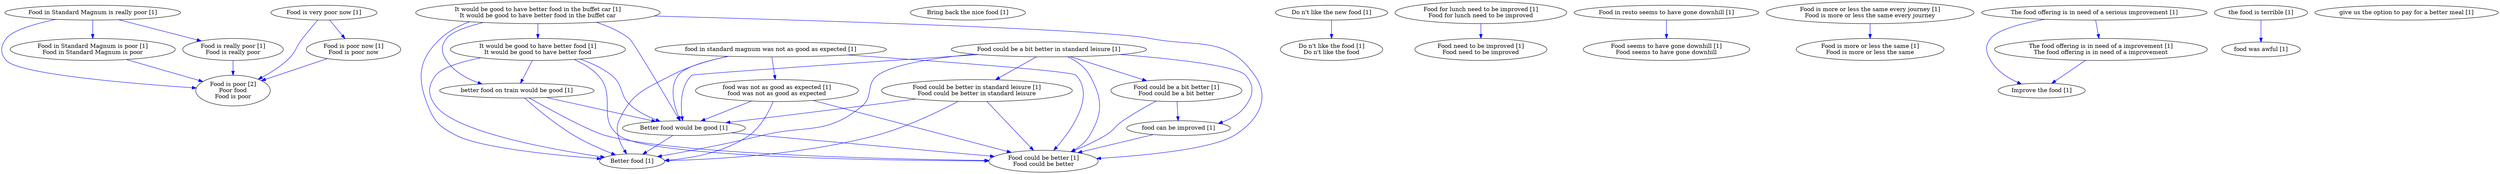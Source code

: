digraph collapsedGraph {
"Food is poor [2]\nPoor food\nFood is poor""Better food [1]""Better food would be good [1]""Bring back the nice food [1]""Do n't like the new food [1]""Do n't like the food [1]\nDo n't like the food""Food could be a bit better in standard leisure [1]""Food could be better in standard leisure [1]\nFood could be better in standard leisure""Food could be better [1]\nFood could be better""Food could be a bit better [1]\nFood could be a bit better""Food for lunch need to be improved [1]\nFood for lunch need to be improved""Food need to be improved [1]\nFood need to be improved""Food in Standard Magnum is really poor [1]""Food in Standard Magnum is poor [1]\nFood in Standard Magnum is poor""Food is really poor [1]\nFood is really poor""Food in resto seems to have gone downhill [1]""Food seems to have gone downhill [1]\nFood seems to have gone downhill""Food is more or less the same every journey [1]\nFood is more or less the same every journey""Food is more or less the same [1]\nFood is more or less the same""Food is very poor now [1]""Food is poor now [1]\nFood is poor now""Improve the food [1]""It would be good to have better food in the buffet car [1]\nIt would be good to have better food in the buffet car""It would be good to have better food [1]\nIt would be good to have better food""The food offering is in need of a serious improvement [1]""The food offering is in need of a improvement [1]\nThe food offering is in need of a improvement""better food on train would be good [1]""food can be improved [1]""food in standard magnum was not as good as expected [1]""food was not as good as expected [1]\nfood was not as good as expected""food was awful [1]""give us the option to pay for a better meal [1]""the food is terrible [1]""Food could be better in standard leisure [1]\nFood could be better in standard leisure" -> "Better food would be good [1]" [color=blue]
"Food is really poor [1]\nFood is really poor" -> "Food is poor [2]\nPoor food\nFood is poor" [color=blue]
"Food could be better in standard leisure [1]\nFood could be better in standard leisure" -> "Better food [1]" [color=blue]
"It would be good to have better food [1]\nIt would be good to have better food" -> "Food could be better [1]\nFood could be better" [color=blue]
"food in standard magnum was not as good as expected [1]" -> "Better food [1]" [color=blue]
"Food in Standard Magnum is poor [1]\nFood in Standard Magnum is poor" -> "Food is poor [2]\nPoor food\nFood is poor" [color=blue]
"Food could be a bit better in standard leisure [1]" -> "food can be improved [1]" [color=blue]
"It would be good to have better food [1]\nIt would be good to have better food" -> "Better food would be good [1]" [color=blue]
"food was not as good as expected [1]\nfood was not as good as expected" -> "Better food [1]" [color=blue]
"Food is very poor now [1]" -> "Food is poor [2]\nPoor food\nFood is poor" [color=blue]
"Food is poor now [1]\nFood is poor now" -> "Food is poor [2]\nPoor food\nFood is poor" [color=blue]
"the food is terrible [1]" -> "food was awful [1]" [color=blue]
"It would be good to have better food in the buffet car [1]\nIt would be good to have better food in the buffet car" -> "Food could be better [1]\nFood could be better" [color=blue]
"The food offering is in need of a serious improvement [1]" -> "Improve the food [1]" [color=blue]
"Better food would be good [1]" -> "Better food [1]" [color=blue]
"It would be good to have better food in the buffet car [1]\nIt would be good to have better food in the buffet car" -> "Better food would be good [1]" [color=blue]
"better food on train would be good [1]" -> "Better food [1]" [color=blue]
"The food offering is in need of a improvement [1]\nThe food offering is in need of a improvement" -> "Improve the food [1]" [color=blue]
"It would be good to have better food in the buffet car [1]\nIt would be good to have better food in the buffet car" -> "better food on train would be good [1]" [color=blue]
"food was not as good as expected [1]\nfood was not as good as expected" -> "Better food would be good [1]" [color=blue]
"Food could be a bit better [1]\nFood could be a bit better" -> "food can be improved [1]" [color=blue]
"food can be improved [1]" -> "Food could be better [1]\nFood could be better" [color=blue]
"It would be good to have better food in the buffet car [1]\nIt would be good to have better food in the buffet car" -> "Better food [1]" [color=blue]
"It would be good to have better food [1]\nIt would be good to have better food" -> "better food on train would be good [1]" [color=blue]
"food in standard magnum was not as good as expected [1]" -> "Better food would be good [1]" [color=blue]
"It would be good to have better food [1]\nIt would be good to have better food" -> "Better food [1]" [color=blue]
"Better food would be good [1]" -> "Food could be better [1]\nFood could be better" [color=blue]
"Food in Standard Magnum is really poor [1]" -> "Food is poor [2]\nPoor food\nFood is poor" [color=blue]
"better food on train would be good [1]" -> "Food could be better [1]\nFood could be better" [color=blue]
"Do n't like the new food [1]" -> "Do n't like the food [1]\nDo n't like the food" [color=blue]
"Food could be a bit better in standard leisure [1]" -> "Food could be better in standard leisure [1]\nFood could be better in standard leisure" [color=blue]
"Food could be better in standard leisure [1]\nFood could be better in standard leisure" -> "Food could be better [1]\nFood could be better" [color=blue]
"Food could be a bit better in standard leisure [1]" -> "Food could be a bit better [1]\nFood could be a bit better" [color=blue]
"Food could be a bit better [1]\nFood could be a bit better" -> "Food could be better [1]\nFood could be better" [color=blue]
"Food could be a bit better in standard leisure [1]" -> "Food could be better [1]\nFood could be better" [color=blue]
"Food for lunch need to be improved [1]\nFood for lunch need to be improved" -> "Food need to be improved [1]\nFood need to be improved" [color=blue]
"Food in Standard Magnum is really poor [1]" -> "Food in Standard Magnum is poor [1]\nFood in Standard Magnum is poor" [color=blue]
"Food in Standard Magnum is really poor [1]" -> "Food is really poor [1]\nFood is really poor" [color=blue]
"Food in resto seems to have gone downhill [1]" -> "Food seems to have gone downhill [1]\nFood seems to have gone downhill" [color=blue]
"Food is more or less the same every journey [1]\nFood is more or less the same every journey" -> "Food is more or less the same [1]\nFood is more or less the same" [color=blue]
"Food is very poor now [1]" -> "Food is poor now [1]\nFood is poor now" [color=blue]
"It would be good to have better food in the buffet car [1]\nIt would be good to have better food in the buffet car" -> "It would be good to have better food [1]\nIt would be good to have better food" [color=blue]
"The food offering is in need of a serious improvement [1]" -> "The food offering is in need of a improvement [1]\nThe food offering is in need of a improvement" [color=blue]
"better food on train would be good [1]" -> "Better food would be good [1]" [color=blue]
"food in standard magnum was not as good as expected [1]" -> "food was not as good as expected [1]\nfood was not as good as expected" [color=blue]
"Food could be a bit better in standard leisure [1]" -> "Better food would be good [1]" [color=blue]
"Food could be a bit better in standard leisure [1]" -> "Better food [1]" [color=blue]
"food in standard magnum was not as good as expected [1]" -> "Food could be better [1]\nFood could be better" [color=blue]
"food was not as good as expected [1]\nfood was not as good as expected" -> "Food could be better [1]\nFood could be better" [color=blue]
}